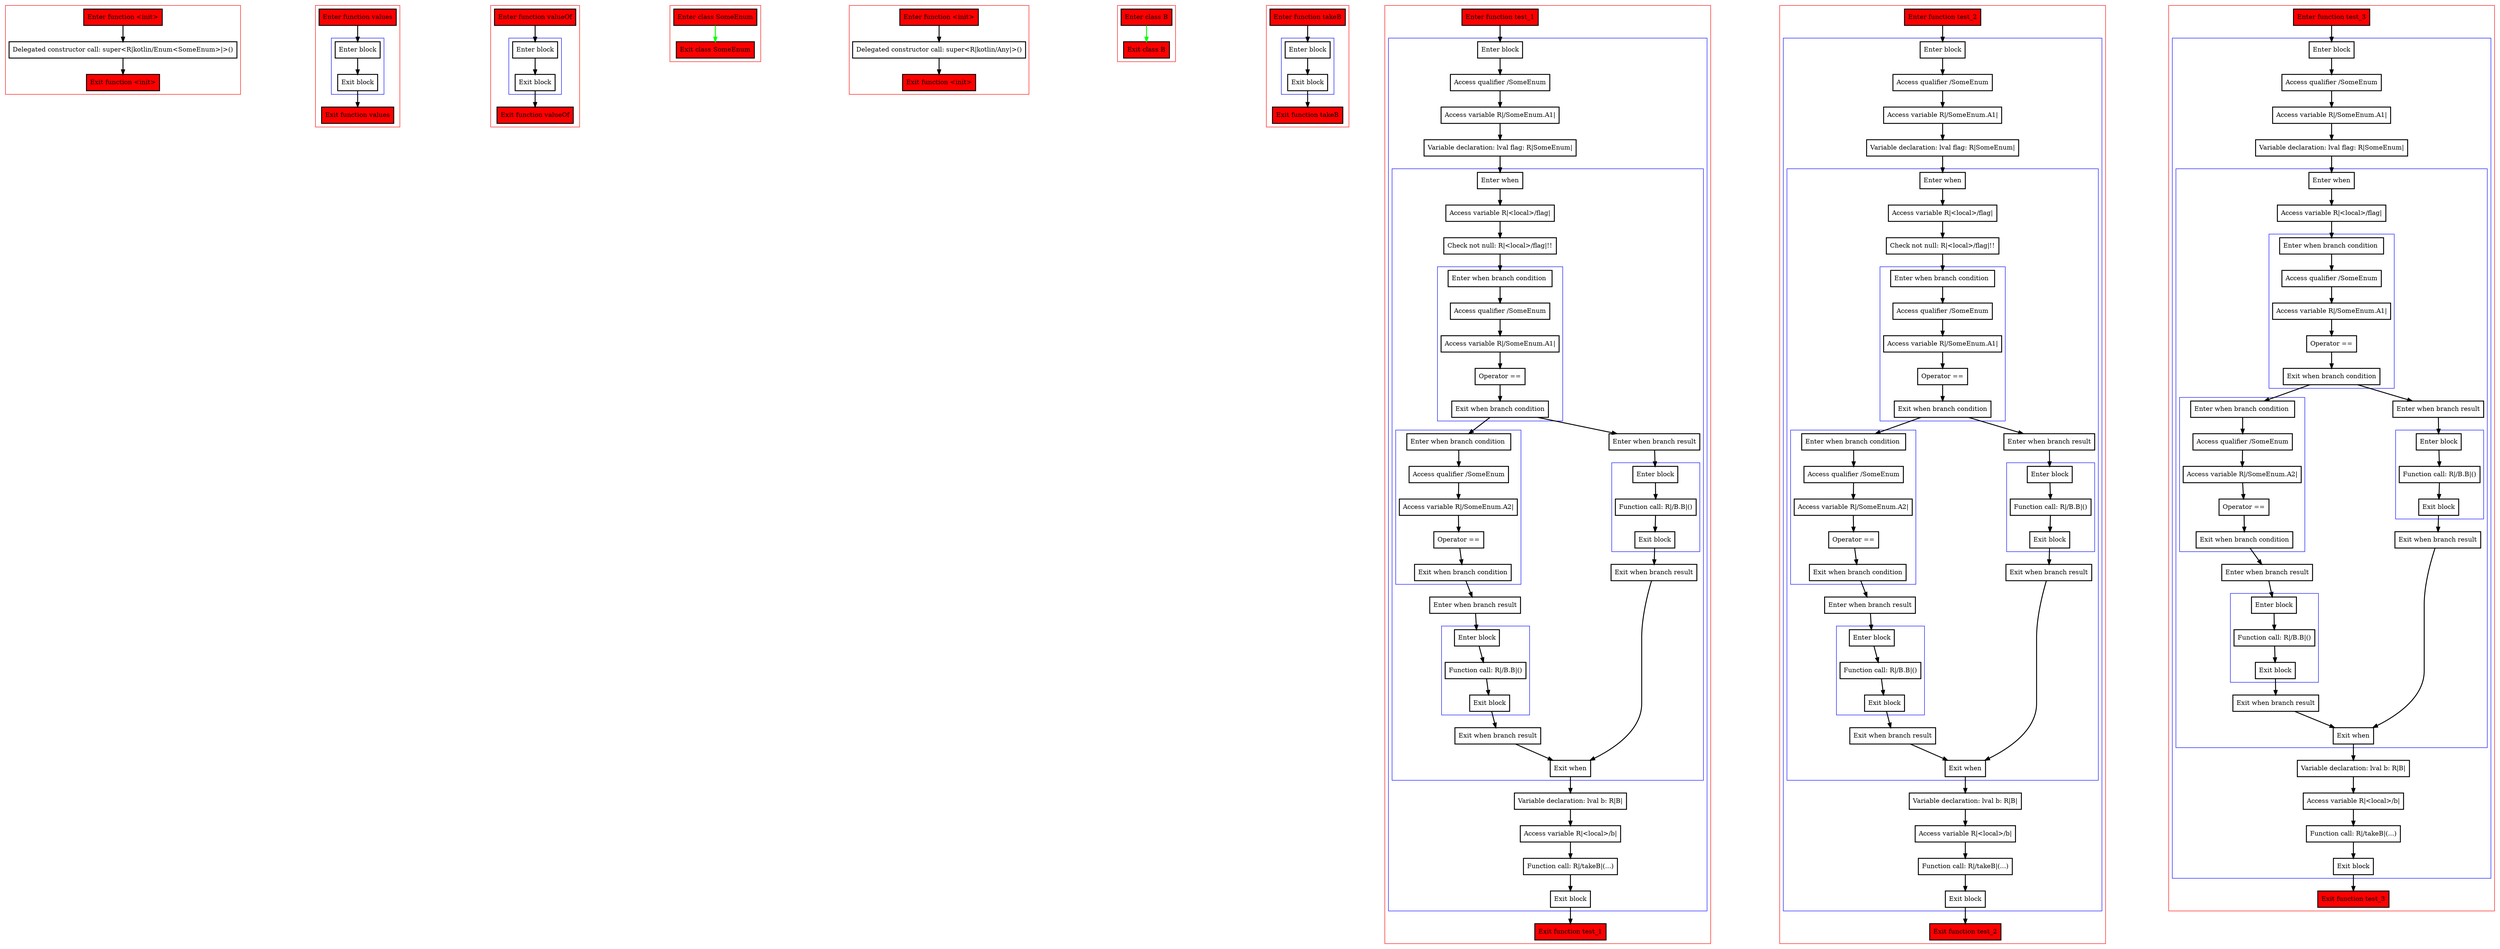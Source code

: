 digraph exhaustiveWhenAndDNNType_kt {
    graph [nodesep=3]
    node [shape=box penwidth=2]
    edge [penwidth=2]

    subgraph cluster_0 {
        color=red
        0 [label="Enter function <init>" style="filled" fillcolor=red];
        1 [label="Delegated constructor call: super<R|kotlin/Enum<SomeEnum>|>()"];
        2 [label="Exit function <init>" style="filled" fillcolor=red];
    }
    0 -> {1};
    1 -> {2};

    subgraph cluster_1 {
        color=red
        3 [label="Enter function values" style="filled" fillcolor=red];
        subgraph cluster_2 {
            color=blue
            4 [label="Enter block"];
            5 [label="Exit block"];
        }
        6 [label="Exit function values" style="filled" fillcolor=red];
    }
    3 -> {4};
    4 -> {5};
    5 -> {6};

    subgraph cluster_3 {
        color=red
        7 [label="Enter function valueOf" style="filled" fillcolor=red];
        subgraph cluster_4 {
            color=blue
            8 [label="Enter block"];
            9 [label="Exit block"];
        }
        10 [label="Exit function valueOf" style="filled" fillcolor=red];
    }
    7 -> {8};
    8 -> {9};
    9 -> {10};

    subgraph cluster_5 {
        color=red
        11 [label="Enter class SomeEnum" style="filled" fillcolor=red];
        12 [label="Exit class SomeEnum" style="filled" fillcolor=red];
    }
    11 -> {12} [color=green];

    subgraph cluster_6 {
        color=red
        13 [label="Enter function <init>" style="filled" fillcolor=red];
        14 [label="Delegated constructor call: super<R|kotlin/Any|>()"];
        15 [label="Exit function <init>" style="filled" fillcolor=red];
    }
    13 -> {14};
    14 -> {15};

    subgraph cluster_7 {
        color=red
        16 [label="Enter class B" style="filled" fillcolor=red];
        17 [label="Exit class B" style="filled" fillcolor=red];
    }
    16 -> {17} [color=green];

    subgraph cluster_8 {
        color=red
        18 [label="Enter function takeB" style="filled" fillcolor=red];
        subgraph cluster_9 {
            color=blue
            19 [label="Enter block"];
            20 [label="Exit block"];
        }
        21 [label="Exit function takeB" style="filled" fillcolor=red];
    }
    18 -> {19};
    19 -> {20};
    20 -> {21};

    subgraph cluster_10 {
        color=red
        22 [label="Enter function test_1" style="filled" fillcolor=red];
        subgraph cluster_11 {
            color=blue
            23 [label="Enter block"];
            24 [label="Access qualifier /SomeEnum"];
            25 [label="Access variable R|/SomeEnum.A1|"];
            26 [label="Variable declaration: lval flag: R|SomeEnum|"];
            subgraph cluster_12 {
                color=blue
                27 [label="Enter when"];
                28 [label="Access variable R|<local>/flag|"];
                29 [label="Check not null: R|<local>/flag|!!"];
                subgraph cluster_13 {
                    color=blue
                    30 [label="Enter when branch condition "];
                    31 [label="Access qualifier /SomeEnum"];
                    32 [label="Access variable R|/SomeEnum.A1|"];
                    33 [label="Operator =="];
                    34 [label="Exit when branch condition"];
                }
                subgraph cluster_14 {
                    color=blue
                    35 [label="Enter when branch condition "];
                    36 [label="Access qualifier /SomeEnum"];
                    37 [label="Access variable R|/SomeEnum.A2|"];
                    38 [label="Operator =="];
                    39 [label="Exit when branch condition"];
                }
                40 [label="Enter when branch result"];
                subgraph cluster_15 {
                    color=blue
                    41 [label="Enter block"];
                    42 [label="Function call: R|/B.B|()"];
                    43 [label="Exit block"];
                }
                44 [label="Exit when branch result"];
                45 [label="Enter when branch result"];
                subgraph cluster_16 {
                    color=blue
                    46 [label="Enter block"];
                    47 [label="Function call: R|/B.B|()"];
                    48 [label="Exit block"];
                }
                49 [label="Exit when branch result"];
                50 [label="Exit when"];
            }
            51 [label="Variable declaration: lval b: R|B|"];
            52 [label="Access variable R|<local>/b|"];
            53 [label="Function call: R|/takeB|(...)"];
            54 [label="Exit block"];
        }
        55 [label="Exit function test_1" style="filled" fillcolor=red];
    }
    22 -> {23};
    23 -> {24};
    24 -> {25};
    25 -> {26};
    26 -> {27};
    27 -> {28};
    28 -> {29};
    29 -> {30};
    30 -> {31};
    31 -> {32};
    32 -> {33};
    33 -> {34};
    34 -> {45 35};
    35 -> {36};
    36 -> {37};
    37 -> {38};
    38 -> {39};
    39 -> {40};
    40 -> {41};
    41 -> {42};
    42 -> {43};
    43 -> {44};
    44 -> {50};
    45 -> {46};
    46 -> {47};
    47 -> {48};
    48 -> {49};
    49 -> {50};
    50 -> {51};
    51 -> {52};
    52 -> {53};
    53 -> {54};
    54 -> {55};

    subgraph cluster_17 {
        color=red
        56 [label="Enter function test_2" style="filled" fillcolor=red];
        subgraph cluster_18 {
            color=blue
            57 [label="Enter block"];
            58 [label="Access qualifier /SomeEnum"];
            59 [label="Access variable R|/SomeEnum.A1|"];
            60 [label="Variable declaration: lval flag: R|SomeEnum|"];
            subgraph cluster_19 {
                color=blue
                61 [label="Enter when"];
                62 [label="Access variable R|<local>/flag|"];
                63 [label="Check not null: R|<local>/flag|!!"];
                subgraph cluster_20 {
                    color=blue
                    64 [label="Enter when branch condition "];
                    65 [label="Access qualifier /SomeEnum"];
                    66 [label="Access variable R|/SomeEnum.A1|"];
                    67 [label="Operator =="];
                    68 [label="Exit when branch condition"];
                }
                subgraph cluster_21 {
                    color=blue
                    69 [label="Enter when branch condition "];
                    70 [label="Access qualifier /SomeEnum"];
                    71 [label="Access variable R|/SomeEnum.A2|"];
                    72 [label="Operator =="];
                    73 [label="Exit when branch condition"];
                }
                74 [label="Enter when branch result"];
                subgraph cluster_22 {
                    color=blue
                    75 [label="Enter block"];
                    76 [label="Function call: R|/B.B|()"];
                    77 [label="Exit block"];
                }
                78 [label="Exit when branch result"];
                79 [label="Enter when branch result"];
                subgraph cluster_23 {
                    color=blue
                    80 [label="Enter block"];
                    81 [label="Function call: R|/B.B|()"];
                    82 [label="Exit block"];
                }
                83 [label="Exit when branch result"];
                84 [label="Exit when"];
            }
            85 [label="Variable declaration: lval b: R|B|"];
            86 [label="Access variable R|<local>/b|"];
            87 [label="Function call: R|/takeB|(...)"];
            88 [label="Exit block"];
        }
        89 [label="Exit function test_2" style="filled" fillcolor=red];
    }
    56 -> {57};
    57 -> {58};
    58 -> {59};
    59 -> {60};
    60 -> {61};
    61 -> {62};
    62 -> {63};
    63 -> {64};
    64 -> {65};
    65 -> {66};
    66 -> {67};
    67 -> {68};
    68 -> {79 69};
    69 -> {70};
    70 -> {71};
    71 -> {72};
    72 -> {73};
    73 -> {74};
    74 -> {75};
    75 -> {76};
    76 -> {77};
    77 -> {78};
    78 -> {84};
    79 -> {80};
    80 -> {81};
    81 -> {82};
    82 -> {83};
    83 -> {84};
    84 -> {85};
    85 -> {86};
    86 -> {87};
    87 -> {88};
    88 -> {89};

    subgraph cluster_24 {
        color=red
        90 [label="Enter function test_3" style="filled" fillcolor=red];
        subgraph cluster_25 {
            color=blue
            91 [label="Enter block"];
            92 [label="Access qualifier /SomeEnum"];
            93 [label="Access variable R|/SomeEnum.A1|"];
            94 [label="Variable declaration: lval flag: R|SomeEnum|"];
            subgraph cluster_26 {
                color=blue
                95 [label="Enter when"];
                96 [label="Access variable R|<local>/flag|"];
                subgraph cluster_27 {
                    color=blue
                    97 [label="Enter when branch condition "];
                    98 [label="Access qualifier /SomeEnum"];
                    99 [label="Access variable R|/SomeEnum.A1|"];
                    100 [label="Operator =="];
                    101 [label="Exit when branch condition"];
                }
                subgraph cluster_28 {
                    color=blue
                    102 [label="Enter when branch condition "];
                    103 [label="Access qualifier /SomeEnum"];
                    104 [label="Access variable R|/SomeEnum.A2|"];
                    105 [label="Operator =="];
                    106 [label="Exit when branch condition"];
                }
                107 [label="Enter when branch result"];
                subgraph cluster_29 {
                    color=blue
                    108 [label="Enter block"];
                    109 [label="Function call: R|/B.B|()"];
                    110 [label="Exit block"];
                }
                111 [label="Exit when branch result"];
                112 [label="Enter when branch result"];
                subgraph cluster_30 {
                    color=blue
                    113 [label="Enter block"];
                    114 [label="Function call: R|/B.B|()"];
                    115 [label="Exit block"];
                }
                116 [label="Exit when branch result"];
                117 [label="Exit when"];
            }
            118 [label="Variable declaration: lval b: R|B|"];
            119 [label="Access variable R|<local>/b|"];
            120 [label="Function call: R|/takeB|(...)"];
            121 [label="Exit block"];
        }
        122 [label="Exit function test_3" style="filled" fillcolor=red];
    }
    90 -> {91};
    91 -> {92};
    92 -> {93};
    93 -> {94};
    94 -> {95};
    95 -> {96};
    96 -> {97};
    97 -> {98};
    98 -> {99};
    99 -> {100};
    100 -> {101};
    101 -> {112 102};
    102 -> {103};
    103 -> {104};
    104 -> {105};
    105 -> {106};
    106 -> {107};
    107 -> {108};
    108 -> {109};
    109 -> {110};
    110 -> {111};
    111 -> {117};
    112 -> {113};
    113 -> {114};
    114 -> {115};
    115 -> {116};
    116 -> {117};
    117 -> {118};
    118 -> {119};
    119 -> {120};
    120 -> {121};
    121 -> {122};

}
